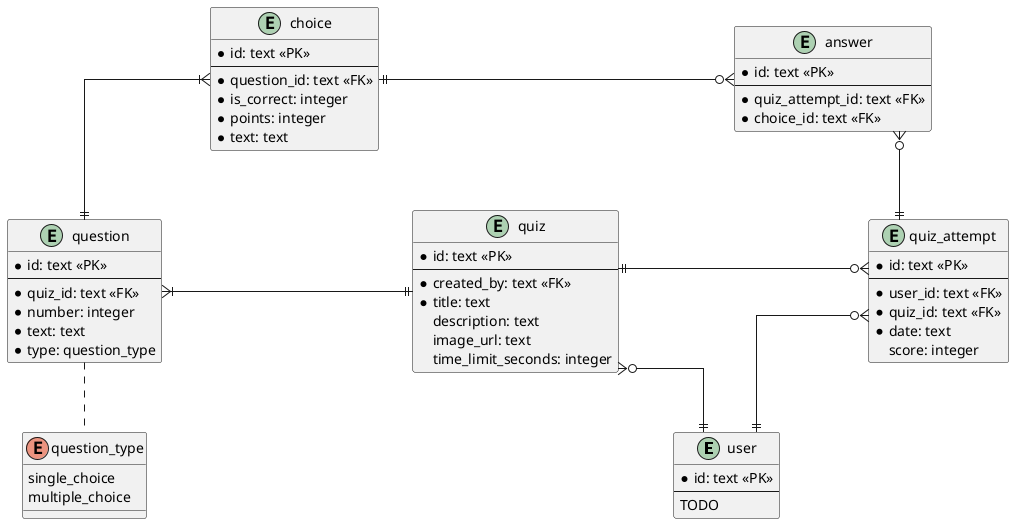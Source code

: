 @startuml quizeek
skinparam Linetype ortho
skinparam Nodesep 250

entity user {
    *id: text <<PK>>
    ---
    TODO
}

entity quiz {
    *id: text <<PK>>
    ---
    *created_by: text <<FK>>
    *title: text
    description: text
    image_url: text
    time_limit_seconds: integer
}

entity question {
    *id: text <<PK>>
    ---
    *quiz_id: text <<FK>>
    *number: integer
    *text: text
    *type: question_type
}

enum question_type {
    single_choice
    multiple_choice
}

entity choice {
    *id: text <<PK>>
    ---
    *question_id: text <<FK>>
    *is_correct: integer
    *points: integer
    *text: text
}

entity quiz_attempt {
    *id: text <<PK>>
    ---
    *user_id: text <<FK>>
    *quiz_id: text <<FK>>
    *date: text
    score: integer
}

entity answer {
    *id: text <<PK>>
    ---
    *quiz_attempt_id: text <<FK>>
    *choice_id: text <<FK>>
}

quiz }o-down-|| user
quiz ||-left-|{ question
quiz ||-right-o{ quiz_attempt

question ||-up-|{ choice
question .down. question_type

quiz_attempt }o-down-|| user
quiz_attempt ||-up-o{ answer

answer }o-left-|| choice

@enduml
